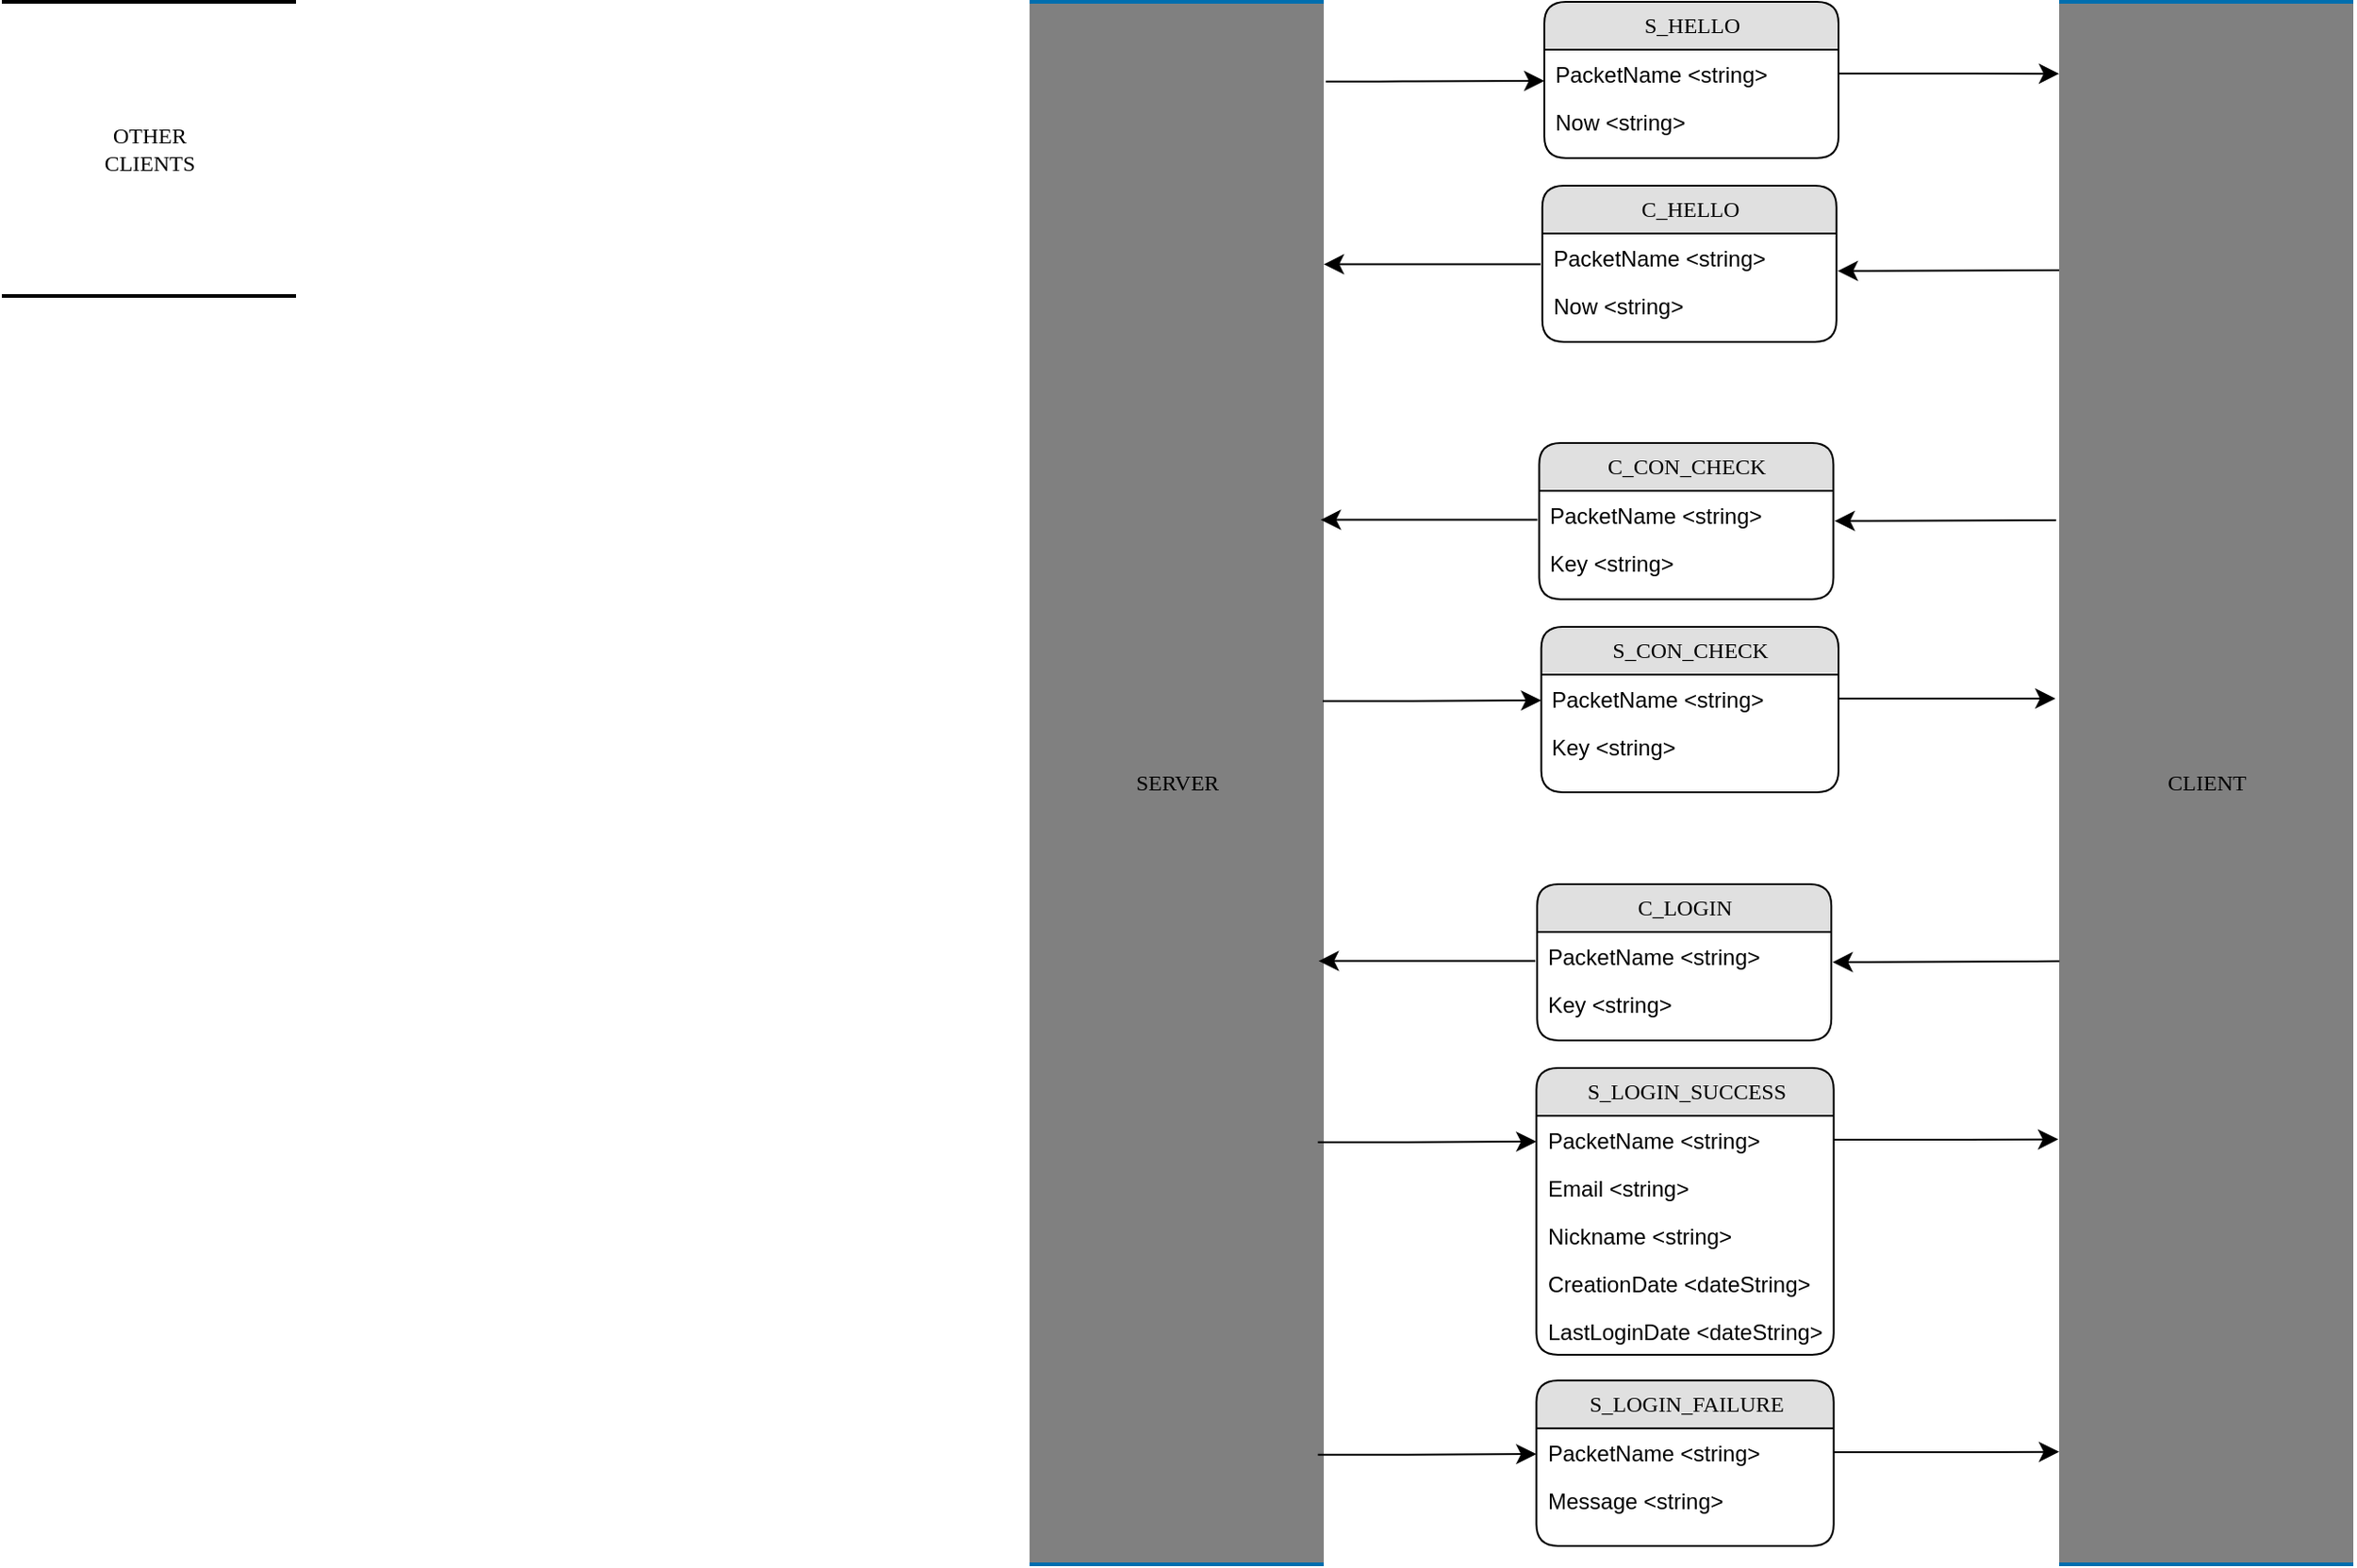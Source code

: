 <mxfile version="13.7.5" type="github">
  <diagram name="Page-1" id="b520641d-4fe3-3701-9064-5fc419738815">
    <mxGraphModel dx="276" dy="150" grid="1" gridSize="10" guides="1" tooltips="1" connect="1" arrows="1" fold="1" page="1" pageScale="1" pageWidth="1100" pageHeight="850" background="none" math="0" shadow="0">
      <root>
        <mxCell id="0" />
        <mxCell id="1" parent="0" />
        <mxCell id="2debaab0fafb2da2-10" value="OTHER&lt;br&gt;CLIENTS" style="html=1;rounded=0;shadow=0;comic=0;labelBackgroundColor=none;strokeWidth=2;fontFamily=Verdana;fontSize=12;align=center;shape=mxgraph.ios7ui.horLines;" parent="1" vertex="1">
          <mxGeometry x="41" y="40" width="160" height="160" as="geometry" />
        </mxCell>
        <mxCell id="21ea969265ad0168-40" style="edgeStyle=orthogonalEdgeStyle;html=1;entryX=0;entryY=0.5;labelBackgroundColor=none;startFill=0;startSize=8;endFill=1;endSize=8;fontFamily=Verdana;fontSize=12;entryDx=0;entryDy=0;exitX=1.007;exitY=0.051;exitDx=0;exitDy=0;exitPerimeter=0;" parent="1" source="YE7jqKPaQESnntSOdniL-1" edge="1">
          <mxGeometry relative="1" as="geometry">
            <mxPoint x="800" y="60" as="sourcePoint" />
            <mxPoint x="880" y="83" as="targetPoint" />
            <Array as="points">
              <mxPoint x="800" y="83" />
            </Array>
          </mxGeometry>
        </mxCell>
        <mxCell id="YE7jqKPaQESnntSOdniL-1" value="SERVER" style="html=1;rounded=0;shadow=0;comic=0;labelBackgroundColor=none;strokeWidth=2;fontFamily=Verdana;fontSize=12;align=center;shape=mxgraph.ios7ui.horLines;strokeColor=#006EAF;fontColor=#000000;fillColor=#808080;" parent="1" vertex="1">
          <mxGeometry x="600" y="40" width="160" height="850" as="geometry" />
        </mxCell>
        <mxCell id="YE7jqKPaQESnntSOdniL-2" style="edgeStyle=orthogonalEdgeStyle;html=1;exitX=1;exitY=0.5;entryX=0;entryY=0.046;labelBackgroundColor=none;startFill=0;startSize=8;endFill=1;endSize=8;fontFamily=Verdana;fontSize=12;entryDx=0;entryDy=0;exitDx=0;exitDy=0;entryPerimeter=0;" parent="1" source="21ea969265ad0168-7" target="YE7jqKPaQESnntSOdniL-3" edge="1">
          <mxGeometry relative="1" as="geometry">
            <mxPoint x="200.16" y="84.4" as="sourcePoint" />
            <mxPoint x="330" y="84" as="targetPoint" />
          </mxGeometry>
        </mxCell>
        <mxCell id="YE7jqKPaQESnntSOdniL-3" value="CLIENT" style="html=1;rounded=0;shadow=0;comic=0;labelBackgroundColor=none;strokeWidth=2;fontFamily=Verdana;fontSize=12;align=center;shape=mxgraph.ios7ui.horLines;strokeColor=#006EAF;fontColor=#000000;fillColor=#808080;" parent="1" vertex="1">
          <mxGeometry x="1160" y="40" width="160" height="850" as="geometry" />
        </mxCell>
        <mxCell id="21ea969265ad0168-6" value="S_HELLO" style="swimlane;html=1;fontStyle=0;childLayout=stackLayout;horizontal=1;startSize=26;fillColor=#e0e0e0;horizontalStack=0;resizeParent=1;resizeLast=0;collapsible=1;marginBottom=0;swimlaneFillColor=#ffffff;align=center;rounded=1;shadow=0;comic=0;labelBackgroundColor=none;strokeWidth=1;fontFamily=Verdana;fontSize=12;fontColor=#000000;" parent="1" vertex="1">
          <mxGeometry x="880" y="40" width="160" height="85" as="geometry" />
        </mxCell>
        <mxCell id="21ea969265ad0168-7" value="PacketName &amp;lt;string&amp;gt;" style="text;html=1;strokeColor=none;fillColor=none;spacingLeft=4;spacingRight=4;whiteSpace=wrap;overflow=hidden;rotatable=0;points=[[0,0.5],[1,0.5]];portConstraint=eastwest;fontColor=#000000;" parent="21ea969265ad0168-6" vertex="1">
          <mxGeometry y="26" width="160" height="26" as="geometry" />
        </mxCell>
        <mxCell id="21ea969265ad0168-8" value="Now &amp;lt;string&amp;gt;" style="text;html=1;strokeColor=none;fillColor=none;spacingLeft=4;spacingRight=4;whiteSpace=wrap;overflow=hidden;rotatable=0;points=[[0,0.5],[1,0.5]];portConstraint=eastwest;fontColor=#000000;" parent="21ea969265ad0168-6" vertex="1">
          <mxGeometry y="52" width="160" height="26" as="geometry" />
        </mxCell>
        <mxCell id="YE7jqKPaQESnntSOdniL-4" style="edgeStyle=orthogonalEdgeStyle;html=1;labelBackgroundColor=none;startFill=0;startSize=8;endFill=1;endSize=8;fontFamily=Verdana;fontSize=12;targetPerimeterSpacing=0;entryX=1;entryY=0.168;entryDx=0;entryDy=0;entryPerimeter=0;exitX=-0.006;exitY=0.643;exitDx=0;exitDy=0;exitPerimeter=0;" parent="1" source="YE7jqKPaQESnntSOdniL-7" target="YE7jqKPaQESnntSOdniL-1" edge="1">
          <mxGeometry relative="1" as="geometry">
            <mxPoint x="876" y="183" as="sourcePoint" />
            <mxPoint x="780" y="183" as="targetPoint" />
            <Array as="points">
              <mxPoint x="790" y="183" />
            </Array>
          </mxGeometry>
        </mxCell>
        <mxCell id="YE7jqKPaQESnntSOdniL-5" style="edgeStyle=orthogonalEdgeStyle;html=1;labelBackgroundColor=none;startFill=0;startSize=8;endFill=1;endSize=8;fontFamily=Verdana;fontSize=12;entryX=1.004;entryY=0.246;entryDx=0;entryDy=0;entryPerimeter=0;" parent="1" edge="1">
          <mxGeometry relative="1" as="geometry">
            <mxPoint x="1160" y="186" as="sourcePoint" />
            <mxPoint x="1039.52" y="186.396" as="targetPoint" />
            <Array as="points">
              <mxPoint x="1160" y="186" />
            </Array>
          </mxGeometry>
        </mxCell>
        <mxCell id="YE7jqKPaQESnntSOdniL-6" value="C_HELLO" style="swimlane;html=1;fontStyle=0;childLayout=stackLayout;horizontal=1;startSize=26;fillColor=#e0e0e0;horizontalStack=0;resizeParent=1;resizeLast=0;collapsible=1;marginBottom=0;swimlaneFillColor=#ffffff;align=center;rounded=1;shadow=0;comic=0;labelBackgroundColor=none;strokeWidth=1;fontFamily=Verdana;fontSize=12;fontColor=#000000;" parent="1" vertex="1">
          <mxGeometry x="878.88" y="140" width="160" height="85" as="geometry" />
        </mxCell>
        <mxCell id="YE7jqKPaQESnntSOdniL-7" value="PacketName &amp;lt;string&amp;gt;" style="text;html=1;strokeColor=none;fillColor=none;spacingLeft=4;spacingRight=4;whiteSpace=wrap;overflow=hidden;rotatable=0;points=[[0,0.5],[1,0.5]];portConstraint=eastwest;fontColor=#000000;" parent="YE7jqKPaQESnntSOdniL-6" vertex="1">
          <mxGeometry y="26" width="160" height="26" as="geometry" />
        </mxCell>
        <mxCell id="YE7jqKPaQESnntSOdniL-8" value="Now &amp;lt;string&amp;gt;" style="text;html=1;strokeColor=none;fillColor=none;spacingLeft=4;spacingRight=4;whiteSpace=wrap;overflow=hidden;rotatable=0;points=[[0,0.5],[1,0.5]];portConstraint=eastwest;fontColor=#000000;" parent="YE7jqKPaQESnntSOdniL-6" vertex="1">
          <mxGeometry y="52" width="160" height="26" as="geometry" />
        </mxCell>
        <mxCell id="YE7jqKPaQESnntSOdniL-9" style="edgeStyle=orthogonalEdgeStyle;html=1;entryX=0;entryY=0.5;labelBackgroundColor=none;startFill=0;startSize=8;endFill=1;endSize=8;fontFamily=Verdana;fontSize=12;entryDx=0;entryDy=0;exitX=1.007;exitY=0.051;exitDx=0;exitDy=0;exitPerimeter=0;fontColor=#000000;" parent="1" edge="1">
          <mxGeometry relative="1" as="geometry">
            <mxPoint x="759.44" y="420.35" as="sourcePoint" />
            <mxPoint x="878.32" y="420" as="targetPoint" />
            <Array as="points">
              <mxPoint x="798.32" y="420" />
            </Array>
          </mxGeometry>
        </mxCell>
        <mxCell id="YE7jqKPaQESnntSOdniL-10" style="edgeStyle=orthogonalEdgeStyle;html=1;exitX=1;exitY=0.5;labelBackgroundColor=none;startFill=0;startSize=8;endFill=1;endSize=8;fontFamily=Verdana;fontSize=12;exitDx=0;exitDy=0;fontColor=#000000;" parent="1" source="YE7jqKPaQESnntSOdniL-12" edge="1">
          <mxGeometry relative="1" as="geometry">
            <mxPoint x="198.48" y="424.4" as="sourcePoint" />
            <mxPoint x="1158" y="419" as="targetPoint" />
          </mxGeometry>
        </mxCell>
        <mxCell id="YE7jqKPaQESnntSOdniL-14" style="edgeStyle=orthogonalEdgeStyle;html=1;labelBackgroundColor=none;startFill=0;startSize=8;endFill=1;endSize=8;fontFamily=Verdana;fontSize=12;targetPerimeterSpacing=0;entryX=1;entryY=0.168;entryDx=0;entryDy=0;entryPerimeter=0;exitX=-0.006;exitY=0.643;exitDx=0;exitDy=0;exitPerimeter=0;fontColor=#000000;" parent="1" edge="1">
          <mxGeometry relative="1" as="geometry">
            <mxPoint x="876.24" y="321.718" as="sourcePoint" />
            <mxPoint x="758.32" y="321.8" as="targetPoint" />
            <Array as="points">
              <mxPoint x="788.32" y="322" />
            </Array>
          </mxGeometry>
        </mxCell>
        <mxCell id="YE7jqKPaQESnntSOdniL-15" style="edgeStyle=orthogonalEdgeStyle;html=1;labelBackgroundColor=none;startFill=0;startSize=8;endFill=1;endSize=8;fontFamily=Verdana;fontSize=12;entryX=1.004;entryY=0.246;entryDx=0;entryDy=0;entryPerimeter=0;fontColor=#000000;" parent="1" edge="1">
          <mxGeometry relative="1" as="geometry">
            <mxPoint x="1158.32" y="322" as="sourcePoint" />
            <mxPoint x="1037.84" y="322.396" as="targetPoint" />
            <Array as="points">
              <mxPoint x="1158.32" y="322" />
            </Array>
          </mxGeometry>
        </mxCell>
        <mxCell id="YE7jqKPaQESnntSOdniL-16" value="C_CON_CHECK" style="swimlane;html=1;fontStyle=0;childLayout=stackLayout;horizontal=1;startSize=26;fillColor=#e0e0e0;horizontalStack=0;resizeParent=1;resizeLast=0;collapsible=1;marginBottom=0;swimlaneFillColor=#ffffff;align=center;rounded=1;shadow=0;comic=0;labelBackgroundColor=none;strokeWidth=1;fontFamily=Verdana;fontSize=12;fontColor=#000000;" parent="1" vertex="1">
          <mxGeometry x="877.2" y="280" width="160" height="85" as="geometry" />
        </mxCell>
        <mxCell id="YE7jqKPaQESnntSOdniL-17" value="PacketName &amp;lt;string&amp;gt;" style="text;html=1;strokeColor=none;fillColor=none;spacingLeft=4;spacingRight=4;whiteSpace=wrap;overflow=hidden;rotatable=0;points=[[0,0.5],[1,0.5]];portConstraint=eastwest;fontColor=#000000;" parent="YE7jqKPaQESnntSOdniL-16" vertex="1">
          <mxGeometry y="26" width="160" height="26" as="geometry" />
        </mxCell>
        <mxCell id="YE7jqKPaQESnntSOdniL-18" value="Key &amp;lt;string&amp;gt;" style="text;html=1;strokeColor=none;fillColor=none;spacingLeft=4;spacingRight=4;whiteSpace=wrap;overflow=hidden;rotatable=0;points=[[0,0.5],[1,0.5]];portConstraint=eastwest;fontColor=#000000;" parent="YE7jqKPaQESnntSOdniL-16" vertex="1">
          <mxGeometry y="52" width="160" height="26" as="geometry" />
        </mxCell>
        <mxCell id="YE7jqKPaQESnntSOdniL-11" value="S_CON_CHECK" style="swimlane;html=1;fontStyle=0;childLayout=stackLayout;horizontal=1;startSize=26;fillColor=#e0e0e0;horizontalStack=0;resizeParent=1;resizeLast=0;collapsible=1;marginBottom=0;swimlaneFillColor=#ffffff;align=center;rounded=1;shadow=0;comic=0;labelBackgroundColor=none;strokeWidth=1;fontFamily=Verdana;fontSize=12;fontColor=#000000;" parent="1" vertex="1">
          <mxGeometry x="878.32" y="380" width="161.68" height="90" as="geometry" />
        </mxCell>
        <mxCell id="YE7jqKPaQESnntSOdniL-12" value="PacketName &amp;lt;string&amp;gt;" style="text;html=1;strokeColor=none;fillColor=none;spacingLeft=4;spacingRight=4;whiteSpace=wrap;overflow=hidden;rotatable=0;points=[[0,0.5],[1,0.5]];portConstraint=eastwest;fontColor=#000000;" parent="YE7jqKPaQESnntSOdniL-11" vertex="1">
          <mxGeometry y="26" width="161.68" height="26" as="geometry" />
        </mxCell>
        <mxCell id="YE7jqKPaQESnntSOdniL-13" value="Key &amp;lt;string&amp;gt;" style="text;html=1;strokeColor=none;fillColor=none;spacingLeft=4;spacingRight=4;whiteSpace=wrap;overflow=hidden;rotatable=0;points=[[0,0.5],[1,0.5]];portConstraint=eastwest;fontColor=#000000;" parent="YE7jqKPaQESnntSOdniL-11" vertex="1">
          <mxGeometry y="52" width="161.68" height="26" as="geometry" />
        </mxCell>
        <mxCell id="1DMRgtwvrI8gsApFy6SL-2" style="edgeStyle=orthogonalEdgeStyle;html=1;entryX=0;entryY=0.5;labelBackgroundColor=none;startFill=0;startSize=8;endFill=1;endSize=8;fontFamily=Verdana;fontSize=12;entryDx=0;entryDy=0;exitX=1.007;exitY=0.051;exitDx=0;exitDy=0;exitPerimeter=0;fontColor=#000000;" edge="1" parent="1">
          <mxGeometry relative="1" as="geometry">
            <mxPoint x="756.8" y="660.35" as="sourcePoint" />
            <mxPoint x="875.68" y="660" as="targetPoint" />
            <Array as="points">
              <mxPoint x="795.68" y="660" />
            </Array>
          </mxGeometry>
        </mxCell>
        <mxCell id="1DMRgtwvrI8gsApFy6SL-3" style="edgeStyle=orthogonalEdgeStyle;html=1;exitX=1;exitY=0.5;labelBackgroundColor=none;startFill=0;startSize=8;endFill=1;endSize=8;fontFamily=Verdana;fontSize=12;exitDx=0;exitDy=0;fontColor=#000000;entryX=-0.003;entryY=0.728;entryDx=0;entryDy=0;entryPerimeter=0;" edge="1" parent="1" source="1DMRgtwvrI8gsApFy6SL-5" target="YE7jqKPaQESnntSOdniL-3">
          <mxGeometry relative="1" as="geometry">
            <mxPoint x="195.84" y="664.4" as="sourcePoint" />
            <mxPoint x="1150" y="659" as="targetPoint" />
          </mxGeometry>
        </mxCell>
        <mxCell id="1DMRgtwvrI8gsApFy6SL-7" style="edgeStyle=orthogonalEdgeStyle;html=1;labelBackgroundColor=none;startFill=0;startSize=8;endFill=1;endSize=8;fontFamily=Verdana;fontSize=12;targetPerimeterSpacing=0;entryX=1;entryY=0.168;entryDx=0;entryDy=0;entryPerimeter=0;exitX=-0.006;exitY=0.643;exitDx=0;exitDy=0;exitPerimeter=0;fontColor=#000000;" edge="1" parent="1">
          <mxGeometry relative="1" as="geometry">
            <mxPoint x="875.12" y="561.718" as="sourcePoint" />
            <mxPoint x="757.2" y="561.8" as="targetPoint" />
            <Array as="points">
              <mxPoint x="787.2" y="562" />
            </Array>
          </mxGeometry>
        </mxCell>
        <mxCell id="1DMRgtwvrI8gsApFy6SL-8" style="edgeStyle=orthogonalEdgeStyle;html=1;labelBackgroundColor=none;startFill=0;startSize=8;endFill=1;endSize=8;fontFamily=Verdana;fontSize=12;entryX=1.004;entryY=0.246;entryDx=0;entryDy=0;entryPerimeter=0;fontColor=#000000;exitX=0.001;exitY=0.614;exitDx=0;exitDy=0;exitPerimeter=0;" edge="1" parent="1" source="YE7jqKPaQESnntSOdniL-3">
          <mxGeometry relative="1" as="geometry">
            <mxPoint x="1157" y="562" as="sourcePoint" />
            <mxPoint x="1036.72" y="562.396" as="targetPoint" />
            <Array as="points">
              <mxPoint x="1157" y="562" />
            </Array>
          </mxGeometry>
        </mxCell>
        <mxCell id="1DMRgtwvrI8gsApFy6SL-9" value="C_LOGIN" style="swimlane;html=1;fontStyle=0;childLayout=stackLayout;horizontal=1;startSize=26;fillColor=#e0e0e0;horizontalStack=0;resizeParent=1;resizeLast=0;collapsible=1;marginBottom=0;swimlaneFillColor=#ffffff;align=center;rounded=1;shadow=0;comic=0;labelBackgroundColor=none;strokeWidth=1;fontFamily=Verdana;fontSize=12;fontColor=#000000;" vertex="1" parent="1">
          <mxGeometry x="876.08" y="520" width="160" height="85" as="geometry" />
        </mxCell>
        <mxCell id="1DMRgtwvrI8gsApFy6SL-10" value="PacketName &amp;lt;string&amp;gt;" style="text;html=1;strokeColor=none;fillColor=none;spacingLeft=4;spacingRight=4;whiteSpace=wrap;overflow=hidden;rotatable=0;points=[[0,0.5],[1,0.5]];portConstraint=eastwest;fontColor=#000000;" vertex="1" parent="1DMRgtwvrI8gsApFy6SL-9">
          <mxGeometry y="26" width="160" height="26" as="geometry" />
        </mxCell>
        <mxCell id="1DMRgtwvrI8gsApFy6SL-11" value="Key &amp;lt;string&amp;gt;" style="text;html=1;strokeColor=none;fillColor=none;spacingLeft=4;spacingRight=4;whiteSpace=wrap;overflow=hidden;rotatable=0;points=[[0,0.5],[1,0.5]];portConstraint=eastwest;" vertex="1" parent="1DMRgtwvrI8gsApFy6SL-9">
          <mxGeometry y="52" width="160" height="26" as="geometry" />
        </mxCell>
        <mxCell id="1DMRgtwvrI8gsApFy6SL-4" value="S_LOGIN_SUCCESS" style="swimlane;html=1;fontStyle=0;childLayout=stackLayout;horizontal=1;startSize=26;fillColor=#e0e0e0;horizontalStack=0;resizeParent=1;resizeLast=0;collapsible=1;marginBottom=0;swimlaneFillColor=#ffffff;align=center;rounded=1;shadow=0;comic=0;labelBackgroundColor=none;strokeWidth=1;fontFamily=Verdana;fontSize=12;fontColor=#000000;" vertex="1" parent="1">
          <mxGeometry x="875.68" y="620" width="161.68" height="156" as="geometry" />
        </mxCell>
        <mxCell id="1DMRgtwvrI8gsApFy6SL-5" value="PacketName &amp;lt;string&amp;gt;" style="text;html=1;strokeColor=none;fillColor=none;spacingLeft=4;spacingRight=4;whiteSpace=wrap;overflow=hidden;rotatable=0;points=[[0,0.5],[1,0.5]];portConstraint=eastwest;fontColor=#000000;" vertex="1" parent="1DMRgtwvrI8gsApFy6SL-4">
          <mxGeometry y="26" width="161.68" height="26" as="geometry" />
        </mxCell>
        <mxCell id="1DMRgtwvrI8gsApFy6SL-6" value="Email &amp;lt;string&amp;gt;" style="text;html=1;strokeColor=none;fillColor=none;spacingLeft=4;spacingRight=4;whiteSpace=wrap;overflow=hidden;rotatable=0;points=[[0,0.5],[1,0.5]];portConstraint=eastwest;fontColor=#000000;" vertex="1" parent="1DMRgtwvrI8gsApFy6SL-4">
          <mxGeometry y="52" width="161.68" height="26" as="geometry" />
        </mxCell>
        <mxCell id="1DMRgtwvrI8gsApFy6SL-19" value="Nickname &amp;lt;string&amp;gt;" style="text;html=1;strokeColor=none;fillColor=none;spacingLeft=4;spacingRight=4;whiteSpace=wrap;overflow=hidden;rotatable=0;points=[[0,0.5],[1,0.5]];portConstraint=eastwest;fontColor=#000000;" vertex="1" parent="1DMRgtwvrI8gsApFy6SL-4">
          <mxGeometry y="78" width="161.68" height="26" as="geometry" />
        </mxCell>
        <mxCell id="1DMRgtwvrI8gsApFy6SL-20" value="CreationDate &amp;lt;dateString&amp;gt;" style="text;html=1;strokeColor=none;fillColor=none;spacingLeft=4;spacingRight=4;whiteSpace=wrap;overflow=hidden;rotatable=0;points=[[0,0.5],[1,0.5]];portConstraint=eastwest;fontColor=#000000;" vertex="1" parent="1DMRgtwvrI8gsApFy6SL-4">
          <mxGeometry y="104" width="161.68" height="26" as="geometry" />
        </mxCell>
        <mxCell id="1DMRgtwvrI8gsApFy6SL-21" value="LastLoginDate &amp;lt;dateString&amp;gt;" style="text;html=1;strokeColor=none;fillColor=none;spacingLeft=4;spacingRight=4;whiteSpace=wrap;overflow=hidden;rotatable=0;points=[[0,0.5],[1,0.5]];portConstraint=eastwest;fontColor=#000000;" vertex="1" parent="1DMRgtwvrI8gsApFy6SL-4">
          <mxGeometry y="130" width="161.68" height="26" as="geometry" />
        </mxCell>
        <mxCell id="1DMRgtwvrI8gsApFy6SL-13" style="edgeStyle=orthogonalEdgeStyle;html=1;entryX=0;entryY=0.5;labelBackgroundColor=none;startFill=0;startSize=8;endFill=1;endSize=8;fontFamily=Verdana;fontSize=12;entryDx=0;entryDy=0;exitX=1.007;exitY=0.051;exitDx=0;exitDy=0;exitPerimeter=0;fontColor=#000000;" edge="1" parent="1">
          <mxGeometry relative="1" as="geometry">
            <mxPoint x="756.8" y="830.35" as="sourcePoint" />
            <mxPoint x="875.68" y="830" as="targetPoint" />
            <Array as="points">
              <mxPoint x="795.68" y="830" />
            </Array>
          </mxGeometry>
        </mxCell>
        <mxCell id="1DMRgtwvrI8gsApFy6SL-14" style="edgeStyle=orthogonalEdgeStyle;html=1;exitX=1;exitY=0.5;labelBackgroundColor=none;startFill=0;startSize=8;endFill=1;endSize=8;fontFamily=Verdana;fontSize=12;exitDx=0;exitDy=0;fontColor=#000000;entryX=0;entryY=0.928;entryDx=0;entryDy=0;entryPerimeter=0;" edge="1" parent="1" source="1DMRgtwvrI8gsApFy6SL-16" target="YE7jqKPaQESnntSOdniL-3">
          <mxGeometry relative="1" as="geometry">
            <mxPoint x="195.84" y="834.4" as="sourcePoint" />
            <mxPoint x="1130" y="829" as="targetPoint" />
          </mxGeometry>
        </mxCell>
        <mxCell id="1DMRgtwvrI8gsApFy6SL-15" value="S_LOGIN_FAILURE" style="swimlane;html=1;fontStyle=0;childLayout=stackLayout;horizontal=1;startSize=26;fillColor=#e0e0e0;horizontalStack=0;resizeParent=1;resizeLast=0;collapsible=1;marginBottom=0;swimlaneFillColor=#ffffff;align=center;rounded=1;shadow=0;comic=0;labelBackgroundColor=none;strokeWidth=1;fontFamily=Verdana;fontSize=12;fontColor=#000000;" vertex="1" parent="1">
          <mxGeometry x="875.68" y="790" width="161.68" height="90" as="geometry" />
        </mxCell>
        <mxCell id="1DMRgtwvrI8gsApFy6SL-16" value="PacketName &amp;lt;string&amp;gt;" style="text;html=1;strokeColor=none;fillColor=none;spacingLeft=4;spacingRight=4;whiteSpace=wrap;overflow=hidden;rotatable=0;points=[[0,0.5],[1,0.5]];portConstraint=eastwest;fontColor=#000000;" vertex="1" parent="1DMRgtwvrI8gsApFy6SL-15">
          <mxGeometry y="26" width="161.68" height="26" as="geometry" />
        </mxCell>
        <mxCell id="1DMRgtwvrI8gsApFy6SL-17" value="Message &amp;lt;string&amp;gt;" style="text;html=1;strokeColor=none;fillColor=none;spacingLeft=4;spacingRight=4;whiteSpace=wrap;overflow=hidden;rotatable=0;points=[[0,0.5],[1,0.5]];portConstraint=eastwest;fontColor=#000000;" vertex="1" parent="1DMRgtwvrI8gsApFy6SL-15">
          <mxGeometry y="52" width="161.68" height="26" as="geometry" />
        </mxCell>
      </root>
    </mxGraphModel>
  </diagram>
</mxfile>
